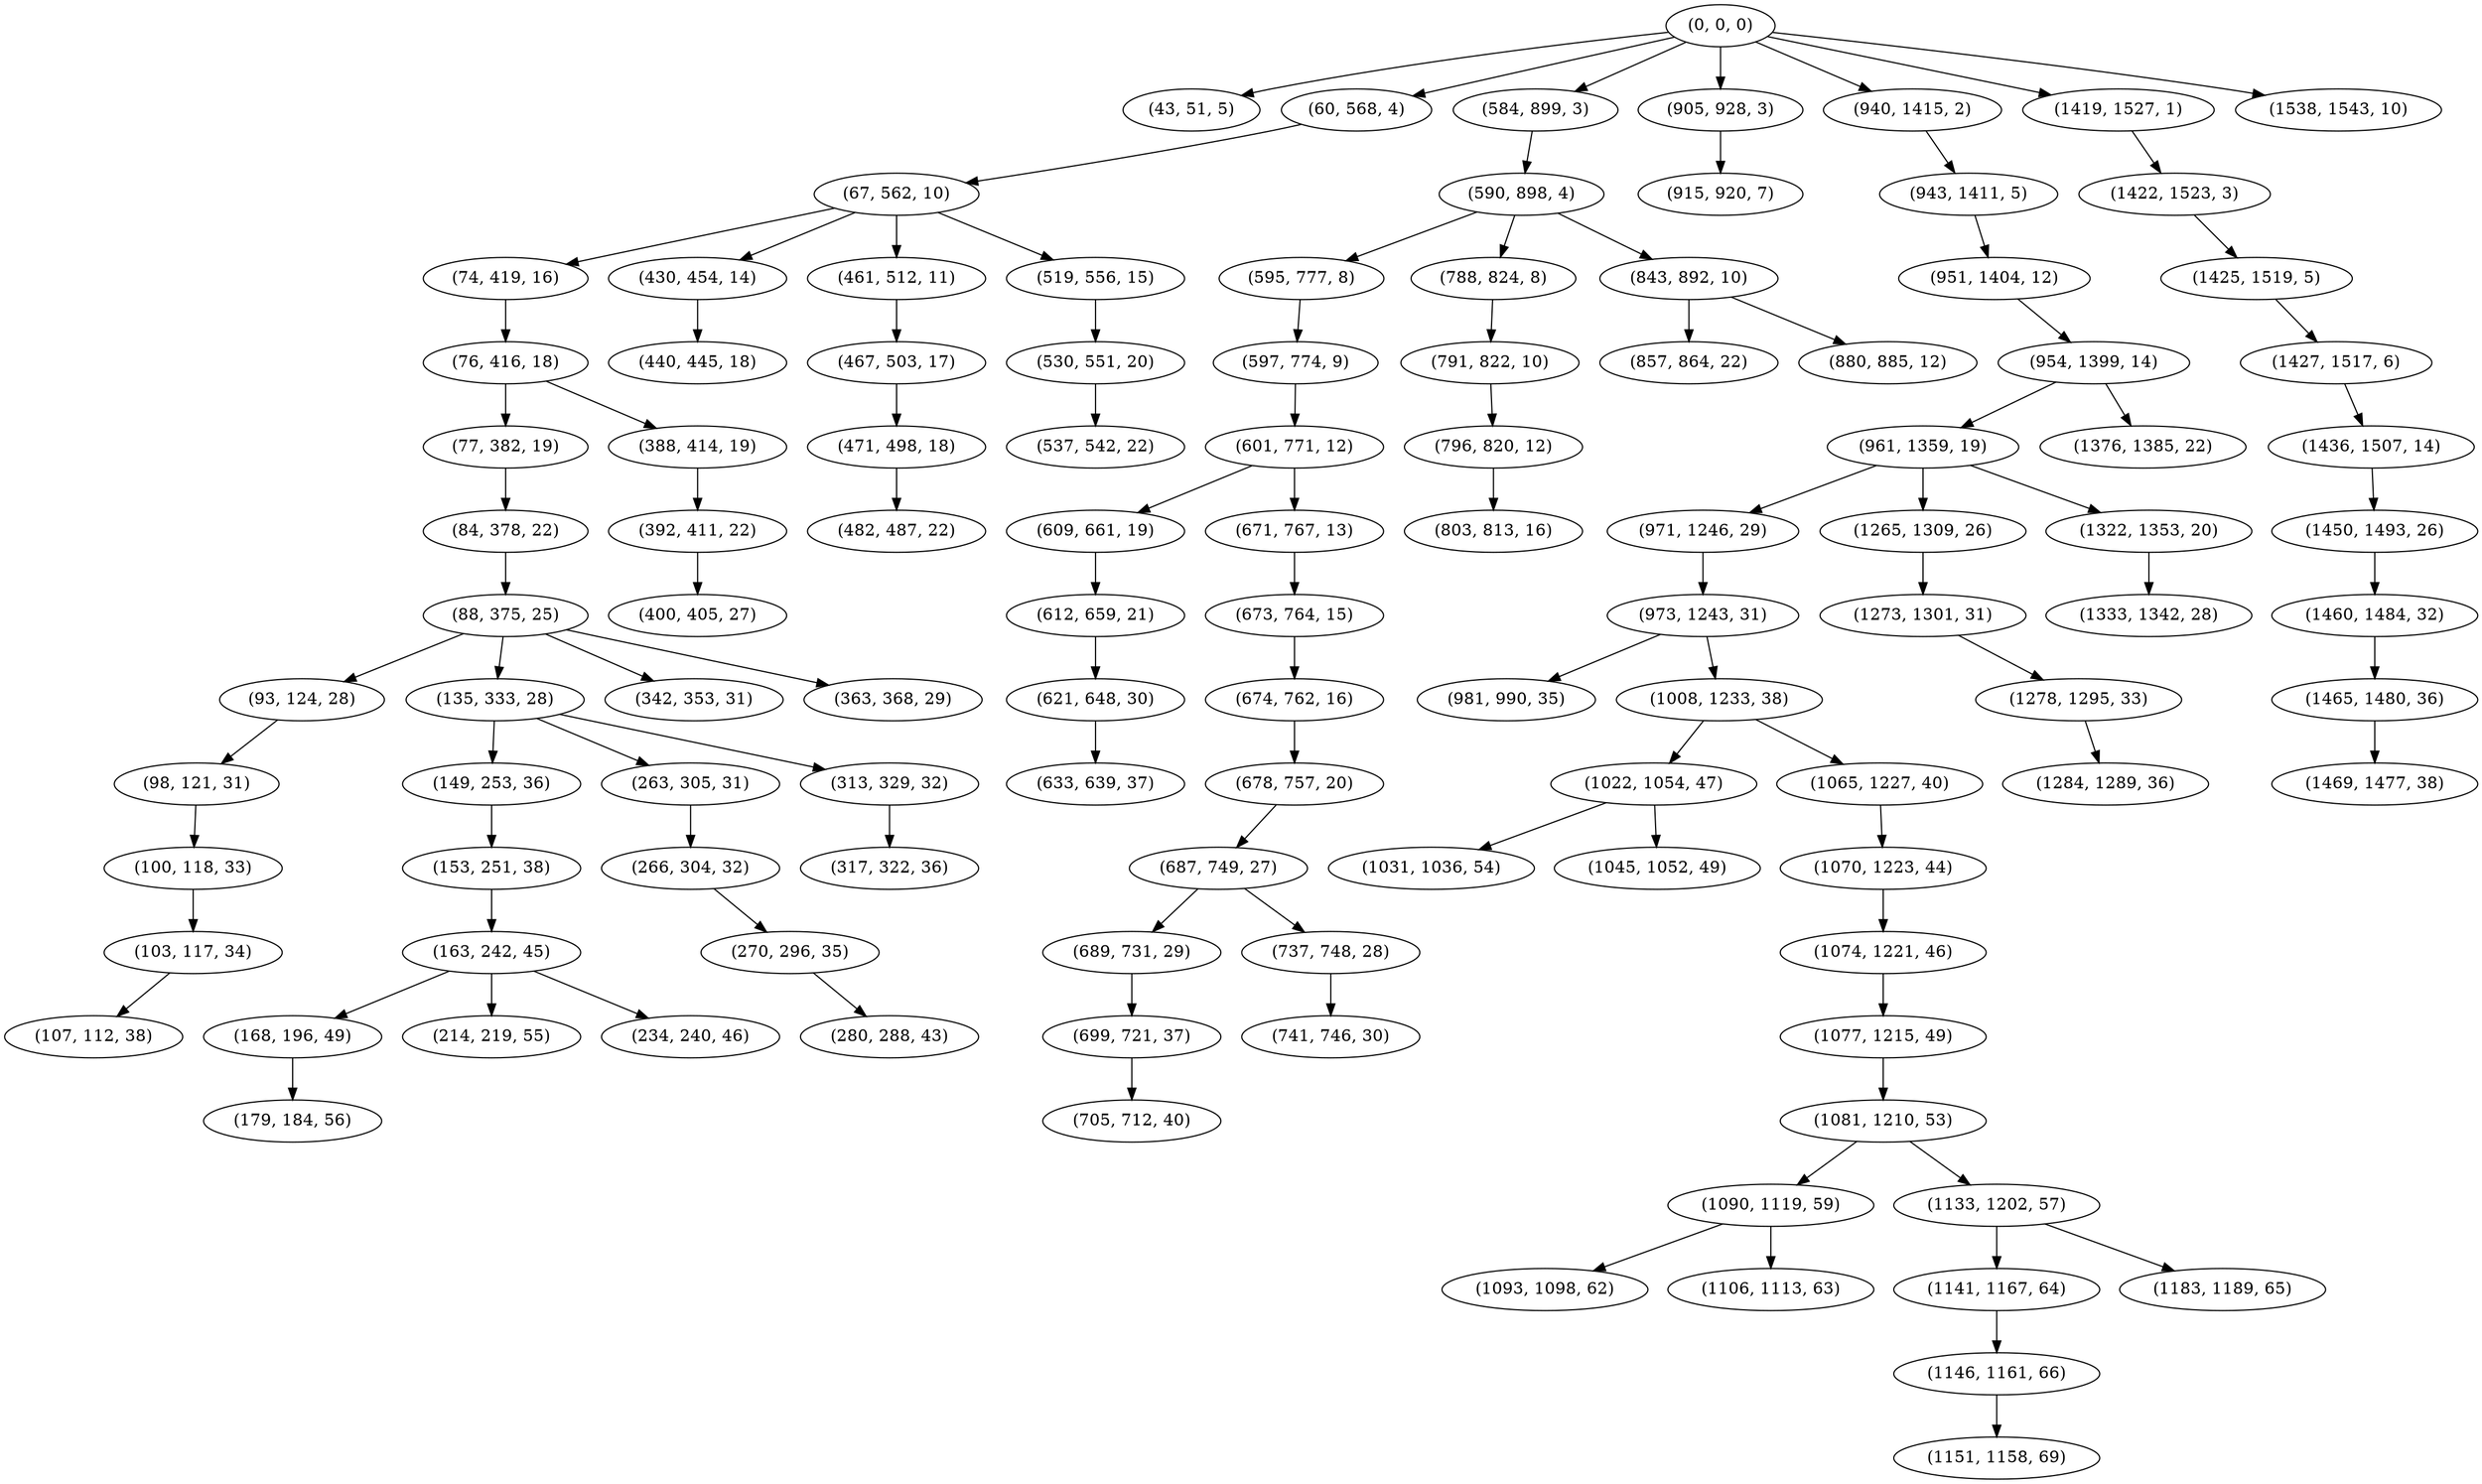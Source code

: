 digraph tree {
    "(0, 0, 0)";
    "(43, 51, 5)";
    "(60, 568, 4)";
    "(67, 562, 10)";
    "(74, 419, 16)";
    "(76, 416, 18)";
    "(77, 382, 19)";
    "(84, 378, 22)";
    "(88, 375, 25)";
    "(93, 124, 28)";
    "(98, 121, 31)";
    "(100, 118, 33)";
    "(103, 117, 34)";
    "(107, 112, 38)";
    "(135, 333, 28)";
    "(149, 253, 36)";
    "(153, 251, 38)";
    "(163, 242, 45)";
    "(168, 196, 49)";
    "(179, 184, 56)";
    "(214, 219, 55)";
    "(234, 240, 46)";
    "(263, 305, 31)";
    "(266, 304, 32)";
    "(270, 296, 35)";
    "(280, 288, 43)";
    "(313, 329, 32)";
    "(317, 322, 36)";
    "(342, 353, 31)";
    "(363, 368, 29)";
    "(388, 414, 19)";
    "(392, 411, 22)";
    "(400, 405, 27)";
    "(430, 454, 14)";
    "(440, 445, 18)";
    "(461, 512, 11)";
    "(467, 503, 17)";
    "(471, 498, 18)";
    "(482, 487, 22)";
    "(519, 556, 15)";
    "(530, 551, 20)";
    "(537, 542, 22)";
    "(584, 899, 3)";
    "(590, 898, 4)";
    "(595, 777, 8)";
    "(597, 774, 9)";
    "(601, 771, 12)";
    "(609, 661, 19)";
    "(612, 659, 21)";
    "(621, 648, 30)";
    "(633, 639, 37)";
    "(671, 767, 13)";
    "(673, 764, 15)";
    "(674, 762, 16)";
    "(678, 757, 20)";
    "(687, 749, 27)";
    "(689, 731, 29)";
    "(699, 721, 37)";
    "(705, 712, 40)";
    "(737, 748, 28)";
    "(741, 746, 30)";
    "(788, 824, 8)";
    "(791, 822, 10)";
    "(796, 820, 12)";
    "(803, 813, 16)";
    "(843, 892, 10)";
    "(857, 864, 22)";
    "(880, 885, 12)";
    "(905, 928, 3)";
    "(915, 920, 7)";
    "(940, 1415, 2)";
    "(943, 1411, 5)";
    "(951, 1404, 12)";
    "(954, 1399, 14)";
    "(961, 1359, 19)";
    "(971, 1246, 29)";
    "(973, 1243, 31)";
    "(981, 990, 35)";
    "(1008, 1233, 38)";
    "(1022, 1054, 47)";
    "(1031, 1036, 54)";
    "(1045, 1052, 49)";
    "(1065, 1227, 40)";
    "(1070, 1223, 44)";
    "(1074, 1221, 46)";
    "(1077, 1215, 49)";
    "(1081, 1210, 53)";
    "(1090, 1119, 59)";
    "(1093, 1098, 62)";
    "(1106, 1113, 63)";
    "(1133, 1202, 57)";
    "(1141, 1167, 64)";
    "(1146, 1161, 66)";
    "(1151, 1158, 69)";
    "(1183, 1189, 65)";
    "(1265, 1309, 26)";
    "(1273, 1301, 31)";
    "(1278, 1295, 33)";
    "(1284, 1289, 36)";
    "(1322, 1353, 20)";
    "(1333, 1342, 28)";
    "(1376, 1385, 22)";
    "(1419, 1527, 1)";
    "(1422, 1523, 3)";
    "(1425, 1519, 5)";
    "(1427, 1517, 6)";
    "(1436, 1507, 14)";
    "(1450, 1493, 26)";
    "(1460, 1484, 32)";
    "(1465, 1480, 36)";
    "(1469, 1477, 38)";
    "(1538, 1543, 10)";
    "(0, 0, 0)" -> "(43, 51, 5)";
    "(0, 0, 0)" -> "(60, 568, 4)";
    "(0, 0, 0)" -> "(584, 899, 3)";
    "(0, 0, 0)" -> "(905, 928, 3)";
    "(0, 0, 0)" -> "(940, 1415, 2)";
    "(0, 0, 0)" -> "(1419, 1527, 1)";
    "(0, 0, 0)" -> "(1538, 1543, 10)";
    "(60, 568, 4)" -> "(67, 562, 10)";
    "(67, 562, 10)" -> "(74, 419, 16)";
    "(67, 562, 10)" -> "(430, 454, 14)";
    "(67, 562, 10)" -> "(461, 512, 11)";
    "(67, 562, 10)" -> "(519, 556, 15)";
    "(74, 419, 16)" -> "(76, 416, 18)";
    "(76, 416, 18)" -> "(77, 382, 19)";
    "(76, 416, 18)" -> "(388, 414, 19)";
    "(77, 382, 19)" -> "(84, 378, 22)";
    "(84, 378, 22)" -> "(88, 375, 25)";
    "(88, 375, 25)" -> "(93, 124, 28)";
    "(88, 375, 25)" -> "(135, 333, 28)";
    "(88, 375, 25)" -> "(342, 353, 31)";
    "(88, 375, 25)" -> "(363, 368, 29)";
    "(93, 124, 28)" -> "(98, 121, 31)";
    "(98, 121, 31)" -> "(100, 118, 33)";
    "(100, 118, 33)" -> "(103, 117, 34)";
    "(103, 117, 34)" -> "(107, 112, 38)";
    "(135, 333, 28)" -> "(149, 253, 36)";
    "(135, 333, 28)" -> "(263, 305, 31)";
    "(135, 333, 28)" -> "(313, 329, 32)";
    "(149, 253, 36)" -> "(153, 251, 38)";
    "(153, 251, 38)" -> "(163, 242, 45)";
    "(163, 242, 45)" -> "(168, 196, 49)";
    "(163, 242, 45)" -> "(214, 219, 55)";
    "(163, 242, 45)" -> "(234, 240, 46)";
    "(168, 196, 49)" -> "(179, 184, 56)";
    "(263, 305, 31)" -> "(266, 304, 32)";
    "(266, 304, 32)" -> "(270, 296, 35)";
    "(270, 296, 35)" -> "(280, 288, 43)";
    "(313, 329, 32)" -> "(317, 322, 36)";
    "(388, 414, 19)" -> "(392, 411, 22)";
    "(392, 411, 22)" -> "(400, 405, 27)";
    "(430, 454, 14)" -> "(440, 445, 18)";
    "(461, 512, 11)" -> "(467, 503, 17)";
    "(467, 503, 17)" -> "(471, 498, 18)";
    "(471, 498, 18)" -> "(482, 487, 22)";
    "(519, 556, 15)" -> "(530, 551, 20)";
    "(530, 551, 20)" -> "(537, 542, 22)";
    "(584, 899, 3)" -> "(590, 898, 4)";
    "(590, 898, 4)" -> "(595, 777, 8)";
    "(590, 898, 4)" -> "(788, 824, 8)";
    "(590, 898, 4)" -> "(843, 892, 10)";
    "(595, 777, 8)" -> "(597, 774, 9)";
    "(597, 774, 9)" -> "(601, 771, 12)";
    "(601, 771, 12)" -> "(609, 661, 19)";
    "(601, 771, 12)" -> "(671, 767, 13)";
    "(609, 661, 19)" -> "(612, 659, 21)";
    "(612, 659, 21)" -> "(621, 648, 30)";
    "(621, 648, 30)" -> "(633, 639, 37)";
    "(671, 767, 13)" -> "(673, 764, 15)";
    "(673, 764, 15)" -> "(674, 762, 16)";
    "(674, 762, 16)" -> "(678, 757, 20)";
    "(678, 757, 20)" -> "(687, 749, 27)";
    "(687, 749, 27)" -> "(689, 731, 29)";
    "(687, 749, 27)" -> "(737, 748, 28)";
    "(689, 731, 29)" -> "(699, 721, 37)";
    "(699, 721, 37)" -> "(705, 712, 40)";
    "(737, 748, 28)" -> "(741, 746, 30)";
    "(788, 824, 8)" -> "(791, 822, 10)";
    "(791, 822, 10)" -> "(796, 820, 12)";
    "(796, 820, 12)" -> "(803, 813, 16)";
    "(843, 892, 10)" -> "(857, 864, 22)";
    "(843, 892, 10)" -> "(880, 885, 12)";
    "(905, 928, 3)" -> "(915, 920, 7)";
    "(940, 1415, 2)" -> "(943, 1411, 5)";
    "(943, 1411, 5)" -> "(951, 1404, 12)";
    "(951, 1404, 12)" -> "(954, 1399, 14)";
    "(954, 1399, 14)" -> "(961, 1359, 19)";
    "(954, 1399, 14)" -> "(1376, 1385, 22)";
    "(961, 1359, 19)" -> "(971, 1246, 29)";
    "(961, 1359, 19)" -> "(1265, 1309, 26)";
    "(961, 1359, 19)" -> "(1322, 1353, 20)";
    "(971, 1246, 29)" -> "(973, 1243, 31)";
    "(973, 1243, 31)" -> "(981, 990, 35)";
    "(973, 1243, 31)" -> "(1008, 1233, 38)";
    "(1008, 1233, 38)" -> "(1022, 1054, 47)";
    "(1008, 1233, 38)" -> "(1065, 1227, 40)";
    "(1022, 1054, 47)" -> "(1031, 1036, 54)";
    "(1022, 1054, 47)" -> "(1045, 1052, 49)";
    "(1065, 1227, 40)" -> "(1070, 1223, 44)";
    "(1070, 1223, 44)" -> "(1074, 1221, 46)";
    "(1074, 1221, 46)" -> "(1077, 1215, 49)";
    "(1077, 1215, 49)" -> "(1081, 1210, 53)";
    "(1081, 1210, 53)" -> "(1090, 1119, 59)";
    "(1081, 1210, 53)" -> "(1133, 1202, 57)";
    "(1090, 1119, 59)" -> "(1093, 1098, 62)";
    "(1090, 1119, 59)" -> "(1106, 1113, 63)";
    "(1133, 1202, 57)" -> "(1141, 1167, 64)";
    "(1133, 1202, 57)" -> "(1183, 1189, 65)";
    "(1141, 1167, 64)" -> "(1146, 1161, 66)";
    "(1146, 1161, 66)" -> "(1151, 1158, 69)";
    "(1265, 1309, 26)" -> "(1273, 1301, 31)";
    "(1273, 1301, 31)" -> "(1278, 1295, 33)";
    "(1278, 1295, 33)" -> "(1284, 1289, 36)";
    "(1322, 1353, 20)" -> "(1333, 1342, 28)";
    "(1419, 1527, 1)" -> "(1422, 1523, 3)";
    "(1422, 1523, 3)" -> "(1425, 1519, 5)";
    "(1425, 1519, 5)" -> "(1427, 1517, 6)";
    "(1427, 1517, 6)" -> "(1436, 1507, 14)";
    "(1436, 1507, 14)" -> "(1450, 1493, 26)";
    "(1450, 1493, 26)" -> "(1460, 1484, 32)";
    "(1460, 1484, 32)" -> "(1465, 1480, 36)";
    "(1465, 1480, 36)" -> "(1469, 1477, 38)";
}

